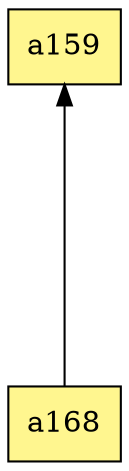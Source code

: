 digraph G {
rankdir=BT;ranksep="2.0";
"a159" [shape=record,fillcolor=khaki1,style=filled,label="{a159}"];
"a168" [shape=record,fillcolor=khaki1,style=filled,label="{a168}"];
"a168" -> "a159"
}